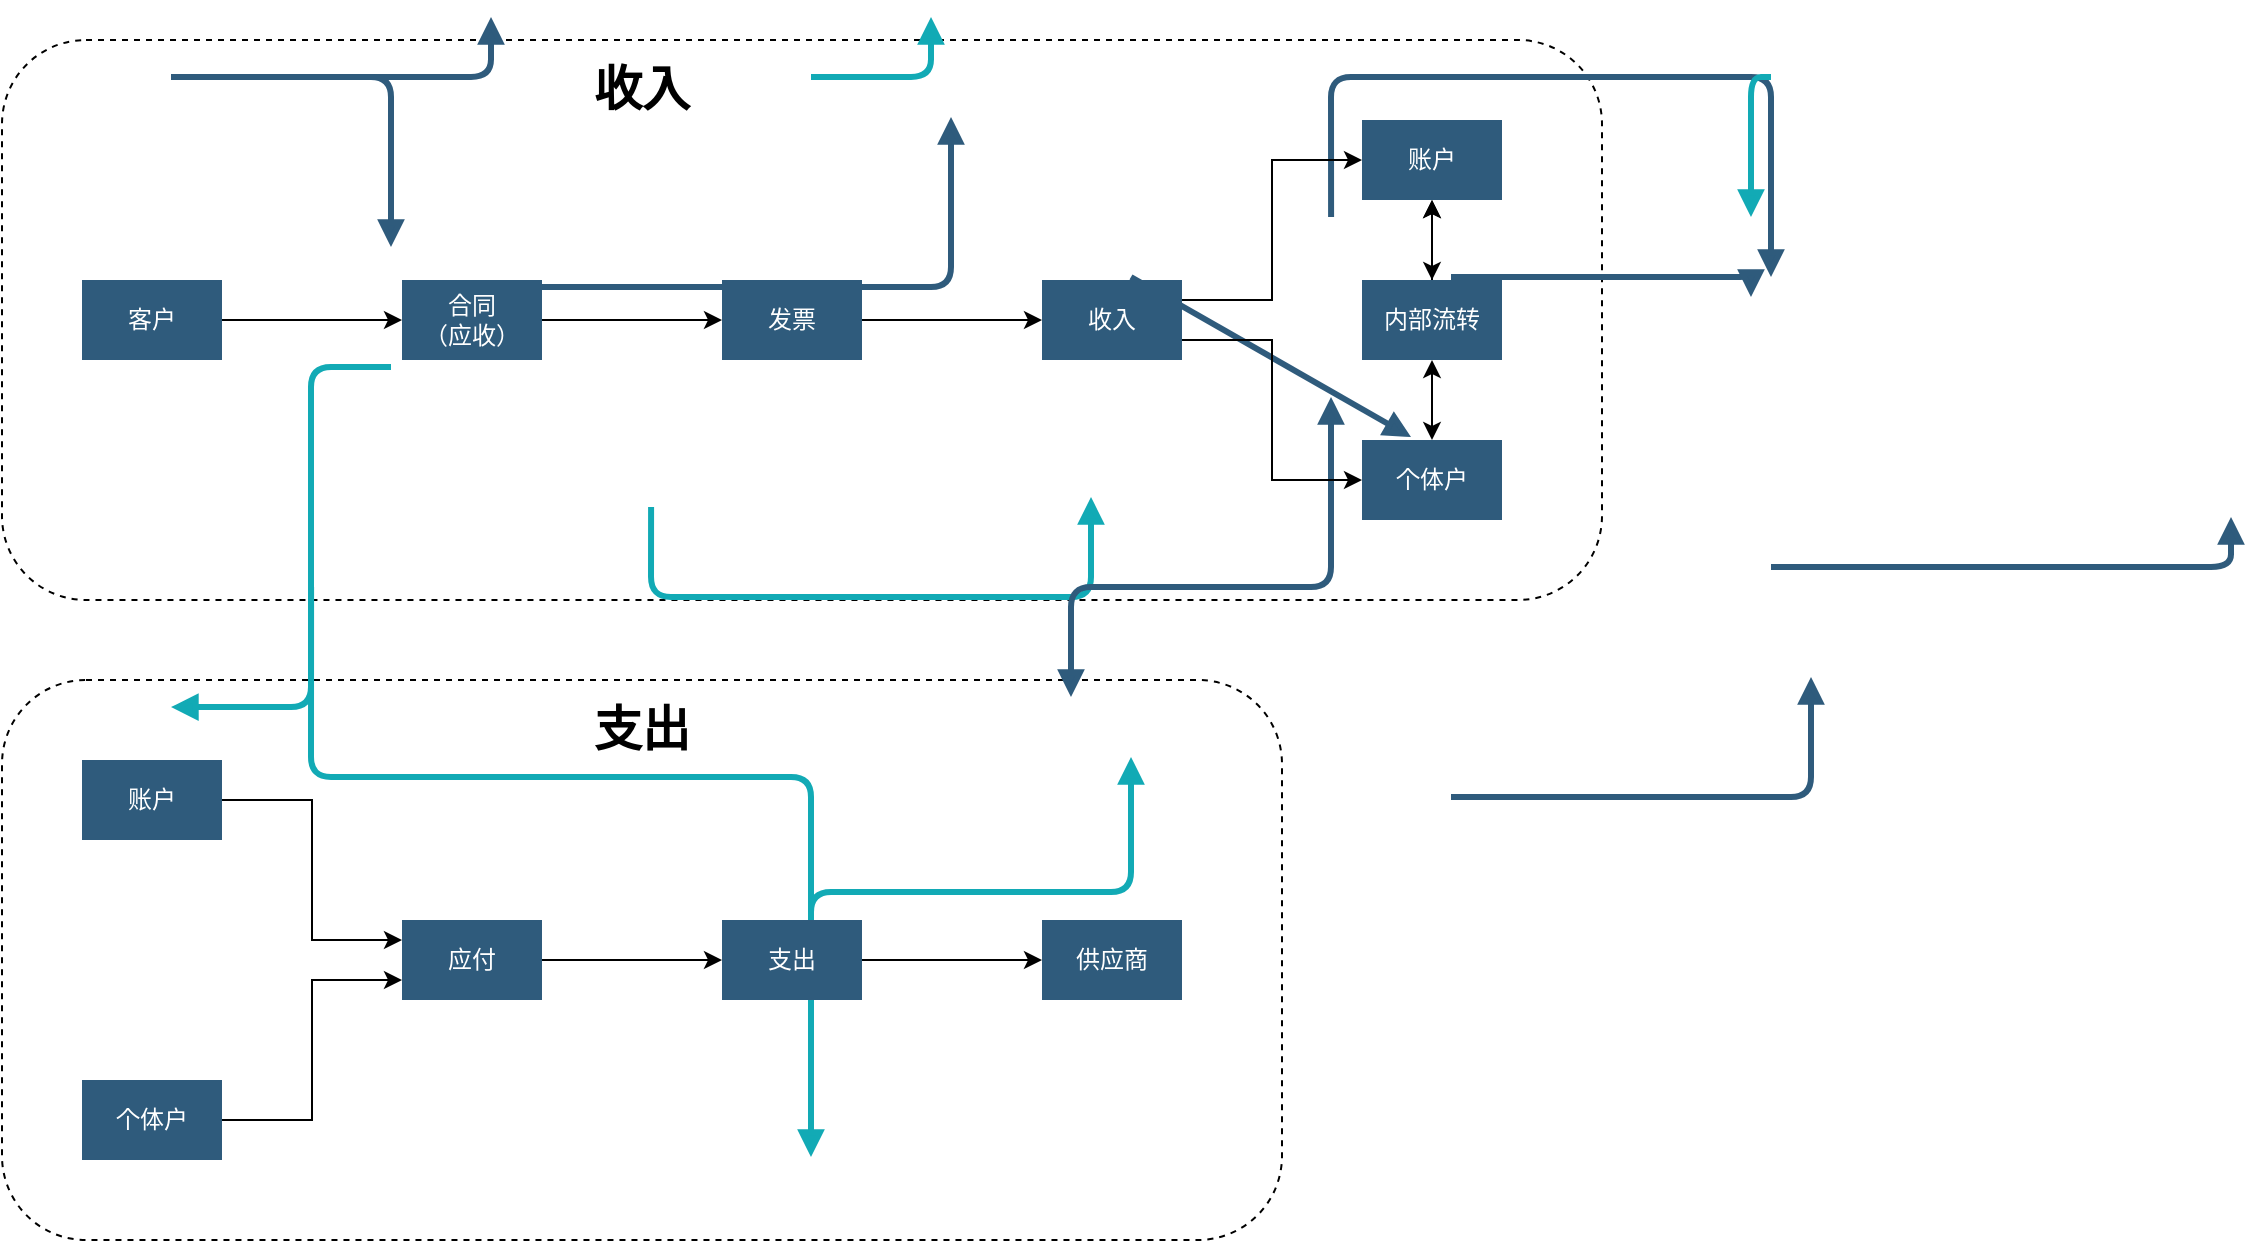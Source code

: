 <mxfile version="24.1.0" type="github">
  <diagram id="07fea595-8f29-1299-0266-81d95cde20df" name="Page-1">
    <mxGraphModel dx="1304" dy="723" grid="1" gridSize="10" guides="1" tooltips="1" connect="1" arrows="1" fold="1" page="1" pageScale="1" pageWidth="1169" pageHeight="827" background="#ffffff" math="0" shadow="0">
      <root>
        <mxCell id="0" />
        <mxCell id="1" parent="0" />
        <mxCell id="np8tpw6NEgNjQaXLkoZM-258" value="" style="rounded=1;whiteSpace=wrap;html=1;fillColor=none;dashed=1;" vertex="1" parent="1">
          <mxGeometry x="80" y="480" width="640" height="280" as="geometry" />
        </mxCell>
        <mxCell id="np8tpw6NEgNjQaXLkoZM-257" value="" style="rounded=1;whiteSpace=wrap;html=1;fillColor=none;dashed=1;" vertex="1" parent="1">
          <mxGeometry x="80" y="160" width="800" height="280" as="geometry" />
        </mxCell>
        <mxCell id="202" value="" style="edgeStyle=segmentEdgeStyle;strokeColor=#2F5B7C;strokeWidth=3;html=1;endArrow=block;endFill=1;" parent="1" target="184" edge="1">
          <mxGeometry x="164.5" y="178.5" width="100" height="100" as="geometry">
            <mxPoint x="164.5" y="178.545" as="sourcePoint" />
            <mxPoint x="324.5" y="148.5" as="targetPoint" />
          </mxGeometry>
        </mxCell>
        <mxCell id="203" value="" style="edgeStyle=segmentEdgeStyle;strokeColor=#12AAB5;strokeWidth=3;html=1;endArrow=block;endFill=1;" parent="1" source="185" edge="1">
          <mxGeometry x="164.5" y="433.5" width="100" height="100" as="geometry">
            <mxPoint x="274.5" y="323.5" as="sourcePoint" />
            <mxPoint x="164.5" y="493.545" as="targetPoint" />
            <Array as="points">
              <mxPoint x="234.5" y="493.5" />
            </Array>
          </mxGeometry>
        </mxCell>
        <mxCell id="204" value="" style="edgeStyle=segmentEdgeStyle;strokeColor=#2F5B7C;strokeWidth=3;html=1;endArrow=block;endFill=1;" parent="1" target="188" edge="1">
          <mxGeometry x="164.5" y="178.5" width="100" height="100" as="geometry">
            <mxPoint x="164.5" y="178.5" as="sourcePoint" />
            <mxPoint x="274.5" y="263.5" as="targetPoint" />
          </mxGeometry>
        </mxCell>
        <mxCell id="205" value="" style="edgeStyle=segmentEdgeStyle;strokeColor=#12AAB5;strokeWidth=3;html=1;endArrow=block;endFill=1;" parent="1" target="190" edge="1">
          <mxGeometry x="234.5" y="433.5" width="100" height="100" as="geometry">
            <mxPoint x="234.545" y="433.5" as="sourcePoint" />
            <mxPoint x="484.5" y="718.5" as="targetPoint" />
            <Array as="points">
              <mxPoint x="234.5" y="528.5" />
            </Array>
          </mxGeometry>
        </mxCell>
        <mxCell id="206" value="" style="edgeStyle=elbowEdgeStyle;elbow=vertical;strokeColor=#12AAB5;strokeWidth=3;html=1;endArrow=block;endFill=1;" parent="1" target="178" edge="1">
          <mxGeometry x="484.5" y="623.5" width="100" height="100" as="geometry">
            <mxPoint x="484.5" y="653.364" as="sourcePoint" />
            <mxPoint x="644.5" y="518.5" as="targetPoint" />
          </mxGeometry>
        </mxCell>
        <mxCell id="207" value="" style="edgeStyle=segmentEdgeStyle;strokeColor=#2F5B7C;strokeWidth=3;html=1;endArrow=block;endFill=1;" parent="1" target="189" edge="1">
          <mxGeometry x="324.5" y="283.5" width="100" height="100" as="geometry">
            <mxPoint x="324.5" y="283.545" as="sourcePoint" />
            <mxPoint x="554.5" y="198.5" as="targetPoint" />
            <Array as="points" />
          </mxGeometry>
        </mxCell>
        <mxCell id="208" value="" style="edgeStyle=segmentEdgeStyle;strokeColor=#12AAB5;strokeWidth=3;html=1;endArrow=block;endFill=1;" parent="1" target="194" edge="1">
          <mxGeometry x="484.5" y="178.5" width="100" height="100" as="geometry">
            <mxPoint x="484.5" y="178.545" as="sourcePoint" />
            <mxPoint x="544.5" y="148.5" as="targetPoint" />
          </mxGeometry>
        </mxCell>
        <mxCell id="209" value="" style="edgeStyle=none;strokeColor=#2F5B7C;strokeWidth=3;html=1;endArrow=block;endFill=1;" parent="1" target="181" edge="1">
          <mxGeometry x="644.5" y="278.5" width="100" height="100" as="geometry">
            <mxPoint x="644.5" y="278.5" as="sourcePoint" />
            <mxPoint x="784.5" y="358.5" as="targetPoint" />
          </mxGeometry>
        </mxCell>
        <mxCell id="210" value="" style="edgeStyle=segmentEdgeStyle;strokeColor=#12AAB5;strokeWidth=3;html=1;endArrow=block;endFill=1;" parent="1" target="195" edge="1">
          <mxGeometry x="404.5" y="393.5" width="100" height="100" as="geometry">
            <mxPoint x="404.545" y="393.5" as="sourcePoint" />
            <mxPoint x="624.5" y="388.5" as="targetPoint" />
            <Array as="points">
              <mxPoint x="404.5" y="438.5" />
            </Array>
          </mxGeometry>
        </mxCell>
        <mxCell id="211" value="" style="edgeStyle=segmentEdgeStyle;strokeColor=#2F5B7C;strokeWidth=3;html=1;endArrow=block;endFill=1;" parent="1" target="181" edge="1">
          <mxGeometry x="644.5" y="308.5" width="100" height="100" as="geometry">
            <mxPoint x="644.5" y="433.545" as="sourcePoint" />
            <mxPoint x="744.5" y="338.5" as="targetPoint" />
          </mxGeometry>
        </mxCell>
        <mxCell id="212" value="" style="edgeStyle=segmentEdgeStyle;strokeColor=#2F5B7C;strokeWidth=3;html=1;endArrow=block;endFill=1;" parent="1" target="182" edge="1">
          <mxGeometry x="644.5" y="433.5" width="100" height="100" as="geometry">
            <mxPoint x="644.5" y="433.545" as="sourcePoint" />
            <mxPoint x="614.5" y="488.5" as="targetPoint" />
          </mxGeometry>
        </mxCell>
        <mxCell id="213" value="" style="edgeStyle=segmentEdgeStyle;strokeColor=#2F5B7C;strokeWidth=3;html=1;endArrow=block;endFill=1;" parent="1" target="177" edge="1">
          <mxGeometry x="744.5" y="178.5" width="100" height="100" as="geometry">
            <mxPoint x="744.545" y="248.5" as="sourcePoint" />
            <mxPoint x="964.5" y="278.5" as="targetPoint" />
            <Array as="points">
              <mxPoint x="744.5" y="178.5" />
            </Array>
          </mxGeometry>
        </mxCell>
        <mxCell id="214" value="" style="edgeStyle=segmentEdgeStyle;strokeColor=#2F5B7C;strokeWidth=3;html=1;endArrow=block;endFill=1;" parent="1" target="179" edge="1">
          <mxGeometry x="804.5" y="278.5" width="100" height="100" as="geometry">
            <mxPoint x="804.5" y="278.545" as="sourcePoint" />
            <mxPoint x="954.5" y="288.5" as="targetPoint" />
          </mxGeometry>
        </mxCell>
        <mxCell id="215" value="" style="edgeStyle=segmentEdgeStyle;strokeColor=#2F5B7C;strokeWidth=3;html=1;endArrow=block;endFill=1;" parent="1" target="178" edge="1">
          <mxGeometry x="804.5" y="538.5" width="100" height="100" as="geometry">
            <mxPoint x="804.5" y="538.545" as="sourcePoint" />
            <mxPoint x="984.5" y="478.5" as="targetPoint" />
          </mxGeometry>
        </mxCell>
        <mxCell id="216" value="" style="edgeStyle=segmentEdgeStyle;strokeColor=#2F5B7C;strokeWidth=3;html=1;endArrow=block;endFill=1;" parent="1" target="199" edge="1">
          <mxGeometry x="964.5" y="423.5" width="100" height="100" as="geometry">
            <mxPoint x="964.5" y="423.545" as="sourcePoint" />
            <mxPoint x="1194.5" y="398.5" as="targetPoint" />
          </mxGeometry>
        </mxCell>
        <mxCell id="217" value="" style="edgeStyle=segmentEdgeStyle;strokeColor=#12AAB5;strokeWidth=3;html=1;endArrow=block;endFill=1;" parent="1" target="197" edge="1">
          <mxGeometry x="964.5" y="178.5" width="100" height="100" as="geometry">
            <mxPoint x="964.5" y="178.545" as="sourcePoint" />
            <mxPoint x="954.5" y="248.5" as="targetPoint" />
          </mxGeometry>
        </mxCell>
        <mxCell id="np8tpw6NEgNjQaXLkoZM-235" style="edgeStyle=orthogonalEdgeStyle;rounded=0;orthogonalLoop=1;jettySize=auto;html=1;exitX=1;exitY=0.25;exitDx=0;exitDy=0;entryX=0;entryY=0.5;entryDx=0;entryDy=0;" edge="1" parent="1" source="np8tpw6NEgNjQaXLkoZM-217" target="np8tpw6NEgNjQaXLkoZM-234">
          <mxGeometry relative="1" as="geometry" />
        </mxCell>
        <mxCell id="np8tpw6NEgNjQaXLkoZM-242" style="edgeStyle=orthogonalEdgeStyle;rounded=0;orthogonalLoop=1;jettySize=auto;html=1;exitX=1;exitY=0.75;exitDx=0;exitDy=0;entryX=0;entryY=0.5;entryDx=0;entryDy=0;" edge="1" parent="1" source="np8tpw6NEgNjQaXLkoZM-217" target="np8tpw6NEgNjQaXLkoZM-241">
          <mxGeometry relative="1" as="geometry" />
        </mxCell>
        <mxCell id="np8tpw6NEgNjQaXLkoZM-217" value="收入" style="whiteSpace=wrap;fillColor=#2f5b7c;strokeColor=none;shadow=0;fontColor=#FFFFFF;fontFamily=Helvetica;fontStyle=0;html=1;fontSize=12;spacing=6;verticalAlign=middle;" vertex="1" parent="1">
          <mxGeometry x="600" y="280" width="70" height="40" as="geometry" />
        </mxCell>
        <mxCell id="np8tpw6NEgNjQaXLkoZM-240" style="edgeStyle=orthogonalEdgeStyle;rounded=0;orthogonalLoop=1;jettySize=auto;html=1;exitX=1;exitY=0.5;exitDx=0;exitDy=0;entryX=0;entryY=0.5;entryDx=0;entryDy=0;" edge="1" parent="1" source="np8tpw6NEgNjQaXLkoZM-220" target="np8tpw6NEgNjQaXLkoZM-232">
          <mxGeometry relative="1" as="geometry" />
        </mxCell>
        <mxCell id="np8tpw6NEgNjQaXLkoZM-220" value="支出" style="whiteSpace=wrap;fillColor=#2f5b7c;strokeColor=none;shadow=0;fontColor=#FFFFFF;fontFamily=Helvetica;fontStyle=0;html=1;fontSize=12;spacing=6;verticalAlign=middle;" vertex="1" parent="1">
          <mxGeometry x="440" y="600" width="70" height="40" as="geometry" />
        </mxCell>
        <mxCell id="np8tpw6NEgNjQaXLkoZM-236" style="edgeStyle=orthogonalEdgeStyle;rounded=0;orthogonalLoop=1;jettySize=auto;html=1;exitX=1;exitY=0.5;exitDx=0;exitDy=0;" edge="1" parent="1" source="np8tpw6NEgNjQaXLkoZM-222" target="np8tpw6NEgNjQaXLkoZM-223">
          <mxGeometry relative="1" as="geometry" />
        </mxCell>
        <mxCell id="np8tpw6NEgNjQaXLkoZM-222" value="客户" style="whiteSpace=wrap;fillColor=#2f5b7c;strokeColor=none;shadow=0;fontColor=#FFFFFF;fontFamily=Helvetica;fontStyle=0;html=1;fontSize=12;spacing=6;verticalAlign=middle;" vertex="1" parent="1">
          <mxGeometry x="120" y="280" width="70" height="40" as="geometry" />
        </mxCell>
        <mxCell id="np8tpw6NEgNjQaXLkoZM-237" style="edgeStyle=orthogonalEdgeStyle;rounded=0;orthogonalLoop=1;jettySize=auto;html=1;exitX=1;exitY=0.5;exitDx=0;exitDy=0;" edge="1" parent="1" source="np8tpw6NEgNjQaXLkoZM-223" target="np8tpw6NEgNjQaXLkoZM-224">
          <mxGeometry relative="1" as="geometry" />
        </mxCell>
        <mxCell id="np8tpw6NEgNjQaXLkoZM-223" value="合同&lt;div&gt;（应收）&lt;/div&gt;" style="whiteSpace=wrap;fillColor=#2f5b7c;strokeColor=none;shadow=0;fontColor=#FFFFFF;fontFamily=Helvetica;fontStyle=0;html=1;fontSize=12;spacing=6;verticalAlign=middle;" vertex="1" parent="1">
          <mxGeometry x="280" y="280" width="70" height="40" as="geometry" />
        </mxCell>
        <mxCell id="np8tpw6NEgNjQaXLkoZM-238" style="edgeStyle=orthogonalEdgeStyle;rounded=0;orthogonalLoop=1;jettySize=auto;html=1;exitX=1;exitY=0.5;exitDx=0;exitDy=0;entryX=0;entryY=0.5;entryDx=0;entryDy=0;" edge="1" parent="1" source="np8tpw6NEgNjQaXLkoZM-224" target="np8tpw6NEgNjQaXLkoZM-217">
          <mxGeometry relative="1" as="geometry" />
        </mxCell>
        <mxCell id="np8tpw6NEgNjQaXLkoZM-224" value="发票" style="whiteSpace=wrap;fillColor=#2f5b7c;strokeColor=none;shadow=0;fontColor=#FFFFFF;fontFamily=Helvetica;fontStyle=0;html=1;fontSize=12;spacing=6;verticalAlign=middle;" vertex="1" parent="1">
          <mxGeometry x="440" y="280" width="70" height="40" as="geometry" />
        </mxCell>
        <mxCell id="np8tpw6NEgNjQaXLkoZM-239" style="edgeStyle=orthogonalEdgeStyle;rounded=0;orthogonalLoop=1;jettySize=auto;html=1;exitX=1;exitY=0.5;exitDx=0;exitDy=0;entryX=0;entryY=0.5;entryDx=0;entryDy=0;" edge="1" parent="1" source="np8tpw6NEgNjQaXLkoZM-230" target="np8tpw6NEgNjQaXLkoZM-220">
          <mxGeometry relative="1" as="geometry" />
        </mxCell>
        <mxCell id="np8tpw6NEgNjQaXLkoZM-230" value="应付" style="whiteSpace=wrap;fillColor=#2f5b7c;strokeColor=none;shadow=0;fontColor=#FFFFFF;fontFamily=Helvetica;fontStyle=0;html=1;fontSize=12;spacing=6;verticalAlign=middle;" vertex="1" parent="1">
          <mxGeometry x="280" y="600" width="70" height="40" as="geometry" />
        </mxCell>
        <mxCell id="np8tpw6NEgNjQaXLkoZM-232" value="供应商" style="whiteSpace=wrap;fillColor=#2f5b7c;strokeColor=none;shadow=0;fontColor=#FFFFFF;fontFamily=Helvetica;fontStyle=0;html=1;fontSize=12;spacing=6;verticalAlign=middle;" vertex="1" parent="1">
          <mxGeometry x="600" y="600" width="70" height="40" as="geometry" />
        </mxCell>
        <mxCell id="np8tpw6NEgNjQaXLkoZM-234" value="账户" style="whiteSpace=wrap;fillColor=#2f5b7c;strokeColor=none;shadow=0;fontColor=#FFFFFF;fontFamily=Helvetica;fontStyle=0;html=1;fontSize=12;spacing=6;verticalAlign=middle;" vertex="1" parent="1">
          <mxGeometry x="760" y="200" width="70" height="40" as="geometry" />
        </mxCell>
        <mxCell id="np8tpw6NEgNjQaXLkoZM-245" style="edgeStyle=orthogonalEdgeStyle;rounded=0;orthogonalLoop=1;jettySize=auto;html=1;exitX=0.5;exitY=0;exitDx=0;exitDy=0;entryX=0.5;entryY=1;entryDx=0;entryDy=0;startArrow=classic;startFill=1;" edge="1" parent="1" source="np8tpw6NEgNjQaXLkoZM-241" target="np8tpw6NEgNjQaXLkoZM-244">
          <mxGeometry relative="1" as="geometry" />
        </mxCell>
        <mxCell id="np8tpw6NEgNjQaXLkoZM-241" value="个体户" style="whiteSpace=wrap;fillColor=#2f5b7c;strokeColor=none;shadow=0;fontColor=#FFFFFF;fontFamily=Helvetica;fontStyle=0;html=1;fontSize=12;spacing=6;verticalAlign=middle;" vertex="1" parent="1">
          <mxGeometry x="760" y="360" width="70" height="40" as="geometry" />
        </mxCell>
        <mxCell id="np8tpw6NEgNjQaXLkoZM-246" style="edgeStyle=orthogonalEdgeStyle;rounded=0;orthogonalLoop=1;jettySize=auto;html=1;exitX=0.5;exitY=0;exitDx=0;exitDy=0;entryX=0.5;entryY=1;entryDx=0;entryDy=0;" edge="1" parent="1" source="np8tpw6NEgNjQaXLkoZM-244" target="np8tpw6NEgNjQaXLkoZM-234">
          <mxGeometry relative="1" as="geometry" />
        </mxCell>
        <mxCell id="np8tpw6NEgNjQaXLkoZM-247" value="" style="edgeStyle=orthogonalEdgeStyle;rounded=0;orthogonalLoop=1;jettySize=auto;html=1;startArrow=classic;startFill=1;" edge="1" parent="1" source="np8tpw6NEgNjQaXLkoZM-244" target="np8tpw6NEgNjQaXLkoZM-234">
          <mxGeometry relative="1" as="geometry" />
        </mxCell>
        <mxCell id="np8tpw6NEgNjQaXLkoZM-244" value="内部流转" style="whiteSpace=wrap;fillColor=#2f5b7c;strokeColor=none;shadow=0;fontColor=#FFFFFF;fontFamily=Helvetica;fontStyle=0;html=1;fontSize=12;spacing=6;verticalAlign=middle;" vertex="1" parent="1">
          <mxGeometry x="760" y="280" width="70" height="40" as="geometry" />
        </mxCell>
        <mxCell id="np8tpw6NEgNjQaXLkoZM-255" style="edgeStyle=orthogonalEdgeStyle;rounded=0;orthogonalLoop=1;jettySize=auto;html=1;exitX=1;exitY=0.5;exitDx=0;exitDy=0;entryX=0;entryY=0.25;entryDx=0;entryDy=0;" edge="1" parent="1" source="np8tpw6NEgNjQaXLkoZM-249" target="np8tpw6NEgNjQaXLkoZM-230">
          <mxGeometry relative="1" as="geometry" />
        </mxCell>
        <mxCell id="np8tpw6NEgNjQaXLkoZM-249" value="账户" style="whiteSpace=wrap;fillColor=#2f5b7c;strokeColor=none;shadow=0;fontColor=#FFFFFF;fontFamily=Helvetica;fontStyle=0;html=1;fontSize=12;spacing=6;verticalAlign=middle;" vertex="1" parent="1">
          <mxGeometry x="120" y="520" width="70" height="40" as="geometry" />
        </mxCell>
        <mxCell id="np8tpw6NEgNjQaXLkoZM-256" style="edgeStyle=orthogonalEdgeStyle;rounded=0;orthogonalLoop=1;jettySize=auto;html=1;exitX=1;exitY=0.5;exitDx=0;exitDy=0;entryX=0;entryY=0.75;entryDx=0;entryDy=0;" edge="1" parent="1" source="np8tpw6NEgNjQaXLkoZM-251" target="np8tpw6NEgNjQaXLkoZM-230">
          <mxGeometry relative="1" as="geometry" />
        </mxCell>
        <mxCell id="np8tpw6NEgNjQaXLkoZM-251" value="个体户" style="whiteSpace=wrap;fillColor=#2f5b7c;strokeColor=none;shadow=0;fontColor=#FFFFFF;fontFamily=Helvetica;fontStyle=0;html=1;fontSize=12;spacing=6;verticalAlign=middle;" vertex="1" parent="1">
          <mxGeometry x="120" y="680" width="70" height="40" as="geometry" />
        </mxCell>
        <mxCell id="np8tpw6NEgNjQaXLkoZM-259" value="收入" style="text;html=1;align=center;verticalAlign=middle;whiteSpace=wrap;rounded=0;fontStyle=1;fontSize=24;" vertex="1" parent="1">
          <mxGeometry x="370" y="170" width="60" height="30" as="geometry" />
        </mxCell>
        <mxCell id="np8tpw6NEgNjQaXLkoZM-260" value="支出" style="text;html=1;align=center;verticalAlign=middle;whiteSpace=wrap;rounded=0;fontStyle=1;fontSize=24;" vertex="1" parent="1">
          <mxGeometry x="370" y="490" width="60" height="30" as="geometry" />
        </mxCell>
      </root>
    </mxGraphModel>
  </diagram>
</mxfile>
